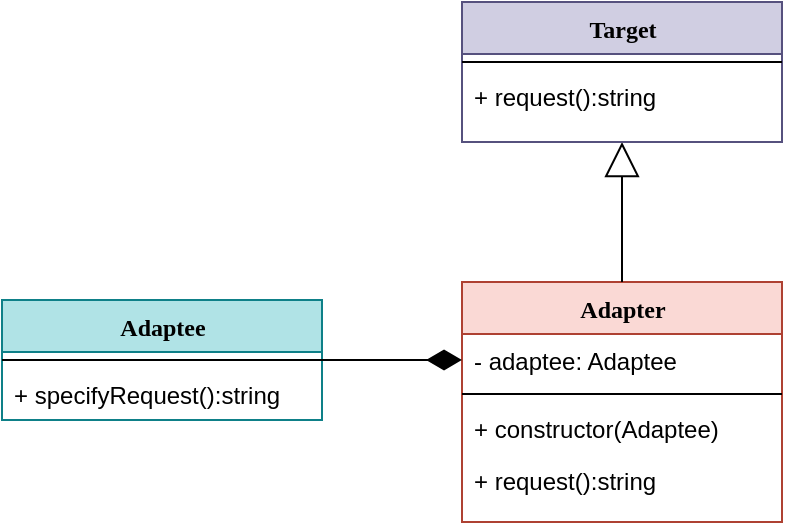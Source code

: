 <mxfile version="14.0.5" type="device"><diagram name="Page-1" id="9f46799a-70d6-7492-0946-bef42562c5a5"><mxGraphModel dx="1374" dy="713" grid="1" gridSize="10" guides="1" tooltips="1" connect="1" arrows="1" fold="1" page="1" pageScale="1" pageWidth="1100" pageHeight="850" background="#ffffff" math="0" shadow="0"><root><mxCell id="0"/><mxCell id="1" parent="0"/><mxCell id="ZSr5cvUZmHu-_0xO7EGU-1" value="Adapter" style="swimlane;html=1;fontStyle=1;align=center;verticalAlign=top;childLayout=stackLayout;horizontal=1;startSize=26;horizontalStack=0;resizeParent=1;resizeLast=0;collapsible=1;marginBottom=0;swimlaneFillColor=#ffffff;rounded=0;shadow=0;comic=0;labelBackgroundColor=none;strokeWidth=1;fillColor=#fad9d5;fontFamily=Verdana;fontSize=12;strokeColor=#ae4132;" vertex="1" parent="1"><mxGeometry x="350" y="260" width="160" height="120" as="geometry"/></mxCell><mxCell id="ZSr5cvUZmHu-_0xO7EGU-2" value="- adaptee: Adaptee" style="text;html=1;strokeColor=none;fillColor=none;align=left;verticalAlign=top;spacingLeft=4;spacingRight=4;whiteSpace=wrap;overflow=hidden;rotatable=0;points=[[0,0.5],[1,0.5]];portConstraint=eastwest;" vertex="1" parent="ZSr5cvUZmHu-_0xO7EGU-1"><mxGeometry y="26" width="160" height="26" as="geometry"/></mxCell><mxCell id="ZSr5cvUZmHu-_0xO7EGU-7" value="" style="line;html=1;strokeWidth=1;fillColor=none;align=left;verticalAlign=middle;spacingTop=-1;spacingLeft=3;spacingRight=3;rotatable=0;labelPosition=right;points=[];portConstraint=eastwest;" vertex="1" parent="ZSr5cvUZmHu-_0xO7EGU-1"><mxGeometry y="52" width="160" height="8" as="geometry"/></mxCell><mxCell id="ZSr5cvUZmHu-_0xO7EGU-12" value="+ constructor(Adaptee)" style="text;html=1;strokeColor=none;fillColor=none;align=left;verticalAlign=top;spacingLeft=4;spacingRight=4;whiteSpace=wrap;overflow=hidden;rotatable=0;points=[[0,0.5],[1,0.5]];portConstraint=eastwest;" vertex="1" parent="ZSr5cvUZmHu-_0xO7EGU-1"><mxGeometry y="60" width="160" height="26" as="geometry"/></mxCell><mxCell id="ZSr5cvUZmHu-_0xO7EGU-24" value="+ request():string" style="text;html=1;strokeColor=none;fillColor=none;align=left;verticalAlign=top;spacingLeft=4;spacingRight=4;whiteSpace=wrap;overflow=hidden;rotatable=0;points=[[0,0.5],[1,0.5]];portConstraint=eastwest;" vertex="1" parent="ZSr5cvUZmHu-_0xO7EGU-1"><mxGeometry y="86" width="160" height="26" as="geometry"/></mxCell><mxCell id="ZSr5cvUZmHu-_0xO7EGU-13" value="Adaptee" style="swimlane;html=1;fontStyle=1;align=center;verticalAlign=top;childLayout=stackLayout;horizontal=1;startSize=26;horizontalStack=0;resizeParent=1;resizeLast=0;collapsible=1;marginBottom=0;swimlaneFillColor=#ffffff;rounded=0;shadow=0;comic=0;labelBackgroundColor=none;strokeWidth=1;fillColor=#b0e3e6;fontFamily=Verdana;fontSize=12;strokeColor=#0e8088;" vertex="1" parent="1"><mxGeometry x="120" y="269" width="160" height="60" as="geometry"/></mxCell><mxCell id="ZSr5cvUZmHu-_0xO7EGU-15" value="" style="line;html=1;strokeWidth=1;fillColor=none;align=left;verticalAlign=middle;spacingTop=-1;spacingLeft=3;spacingRight=3;rotatable=0;labelPosition=right;points=[];portConstraint=eastwest;" vertex="1" parent="ZSr5cvUZmHu-_0xO7EGU-13"><mxGeometry y="26" width="160" height="8" as="geometry"/></mxCell><mxCell id="ZSr5cvUZmHu-_0xO7EGU-16" value="+ specifyRequest():string" style="text;html=1;strokeColor=none;fillColor=none;align=left;verticalAlign=top;spacingLeft=4;spacingRight=4;whiteSpace=wrap;overflow=hidden;rotatable=0;points=[[0,0.5],[1,0.5]];portConstraint=eastwest;" vertex="1" parent="ZSr5cvUZmHu-_0xO7EGU-13"><mxGeometry y="34" width="160" height="26" as="geometry"/></mxCell><mxCell id="ZSr5cvUZmHu-_0xO7EGU-22" style="edgeStyle=orthogonalEdgeStyle;rounded=0;orthogonalLoop=1;jettySize=auto;html=1;exitX=0.5;exitY=1;exitDx=0;exitDy=0;entryX=0.5;entryY=0;entryDx=0;entryDy=0;startArrow=block;startFill=0;startSize=15;endArrow=none;endFill=0;" edge="1" parent="1" source="ZSr5cvUZmHu-_0xO7EGU-18" target="ZSr5cvUZmHu-_0xO7EGU-1"><mxGeometry relative="1" as="geometry"/></mxCell><mxCell id="ZSr5cvUZmHu-_0xO7EGU-18" value="Target" style="swimlane;html=1;fontStyle=1;align=center;verticalAlign=top;childLayout=stackLayout;horizontal=1;startSize=26;horizontalStack=0;resizeParent=1;resizeLast=0;collapsible=1;marginBottom=0;swimlaneFillColor=#ffffff;rounded=0;shadow=0;comic=0;labelBackgroundColor=none;strokeWidth=1;fillColor=#d0cee2;fontFamily=Verdana;fontSize=12;strokeColor=#56517e;" vertex="1" parent="1"><mxGeometry x="350" y="120" width="160" height="70" as="geometry"/></mxCell><mxCell id="ZSr5cvUZmHu-_0xO7EGU-19" value="" style="line;html=1;strokeWidth=1;fillColor=none;align=left;verticalAlign=middle;spacingTop=-1;spacingLeft=3;spacingRight=3;rotatable=0;labelPosition=right;points=[];portConstraint=eastwest;" vertex="1" parent="ZSr5cvUZmHu-_0xO7EGU-18"><mxGeometry y="26" width="160" height="8" as="geometry"/></mxCell><mxCell id="ZSr5cvUZmHu-_0xO7EGU-20" value="+ request():string" style="text;html=1;strokeColor=none;fillColor=none;align=left;verticalAlign=top;spacingLeft=4;spacingRight=4;whiteSpace=wrap;overflow=hidden;rotatable=0;points=[[0,0.5],[1,0.5]];portConstraint=eastwest;" vertex="1" parent="ZSr5cvUZmHu-_0xO7EGU-18"><mxGeometry y="34" width="160" height="26" as="geometry"/></mxCell><mxCell id="ZSr5cvUZmHu-_0xO7EGU-23" style="edgeStyle=orthogonalEdgeStyle;rounded=0;orthogonalLoop=1;jettySize=auto;html=1;exitX=0;exitY=0.5;exitDx=0;exitDy=0;entryX=1;entryY=0.5;entryDx=0;entryDy=0;startArrow=diamondThin;startFill=1;startSize=15;endArrow=none;endFill=0;" edge="1" parent="1" source="ZSr5cvUZmHu-_0xO7EGU-2" target="ZSr5cvUZmHu-_0xO7EGU-13"><mxGeometry relative="1" as="geometry"/></mxCell></root></mxGraphModel></diagram></mxfile>